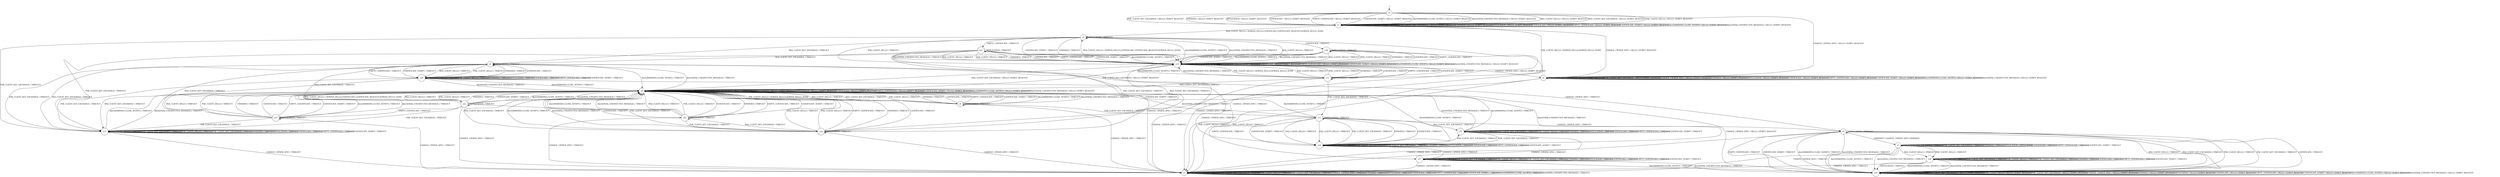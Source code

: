 digraph g {
__start0 [label="" shape="none"];

	s0 [shape="circle" label="s0"];
	s1 [shape="circle" label="s1"];
	s2 [shape="circle" label="s2"];
	s3 [shape="circle" label="s3"];
	s4 [shape="circle" label="s4"];
	s5 [shape="circle" label="s5"];
	s6 [shape="circle" label="s6"];
	s7 [shape="circle" label="s7"];
	s8 [shape="circle" label="s8"];
	s9 [shape="circle" label="s9"];
	s10 [shape="circle" label="s10"];
	s11 [shape="circle" label="s11"];
	s12 [shape="circle" label="s12"];
	s13 [shape="circle" label="s13"];
	s14 [shape="circle" label="s14"];
	s15 [shape="circle" label="s15"];
	s16 [shape="circle" label="s16"];
	s17 [shape="circle" label="s17"];
	s18 [shape="circle" label="s18"];
	s19 [shape="circle" label="s19"];
	s20 [shape="circle" label="s20"];
	s21 [shape="circle" label="s21"];
	s22 [shape="circle" label="s22"];
	s23 [shape="circle" label="s23"];
	s24 [shape="circle" label="s24"];
	s25 [shape="circle" label="s25"];
	s0 -> s1 [label="RSA_CLIENT_HELLO / HELLO_VERIFY_REQUEST"];
	s0 -> s1 [label="RSA_CLIENT_KEY_EXCHANGE / HELLO_VERIFY_REQUEST"];
	s0 -> s1 [label="PSK_CLIENT_HELLO / HELLO_VERIFY_REQUEST"];
	s0 -> s1 [label="PSK_CLIENT_KEY_EXCHANGE / HELLO_VERIFY_REQUEST"];
	s0 -> s2 [label="CHANGE_CIPHER_SPEC / HELLO_VERIFY_REQUEST"];
	s0 -> s1 [label="FINISHED / HELLO_VERIFY_REQUEST"];
	s0 -> s1 [label="APPLICATION / HELLO_VERIFY_REQUEST"];
	s0 -> s1 [label="CERTIFICATE / HELLO_VERIFY_REQUEST"];
	s0 -> s1 [label="EMPTY_CERTIFICATE / HELLO_VERIFY_REQUEST"];
	s0 -> s1 [label="CERTIFICATE_VERIFY / HELLO_VERIFY_REQUEST"];
	s0 -> s1 [label="Alert(WARNING,CLOSE_NOTIFY) / HELLO_VERIFY_REQUEST"];
	s0 -> s1 [label="Alert(FATAL,UNEXPECTED_MESSAGE) / HELLO_VERIFY_REQUEST"];
	s1 -> s4 [label="RSA_CLIENT_HELLO / SERVER_HELLO,CERTIFICATE,CERTIFICATE_REQUEST,SERVER_HELLO_DONE"];
	s1 -> s1 [label="RSA_CLIENT_KEY_EXCHANGE / HELLO_VERIFY_REQUEST"];
	s1 -> s11 [label="PSK_CLIENT_HELLO / SERVER_HELLO,SERVER_HELLO_DONE"];
	s1 -> s1 [label="PSK_CLIENT_KEY_EXCHANGE / HELLO_VERIFY_REQUEST"];
	s1 -> s2 [label="CHANGE_CIPHER_SPEC / HELLO_VERIFY_REQUEST"];
	s1 -> s1 [label="FINISHED / HELLO_VERIFY_REQUEST"];
	s1 -> s1 [label="APPLICATION / HELLO_VERIFY_REQUEST"];
	s1 -> s1 [label="CERTIFICATE / HELLO_VERIFY_REQUEST"];
	s1 -> s1 [label="EMPTY_CERTIFICATE / HELLO_VERIFY_REQUEST"];
	s1 -> s1 [label="CERTIFICATE_VERIFY / HELLO_VERIFY_REQUEST"];
	s1 -> s1 [label="Alert(WARNING,CLOSE_NOTIFY) / HELLO_VERIFY_REQUEST"];
	s1 -> s1 [label="Alert(FATAL,UNEXPECTED_MESSAGE) / HELLO_VERIFY_REQUEST"];
	s2 -> s3 [label="RSA_CLIENT_HELLO / TIMEOUT"];
	s2 -> s2 [label="RSA_CLIENT_KEY_EXCHANGE / HELLO_VERIFY_REQUEST"];
	s2 -> s3 [label="PSK_CLIENT_HELLO / TIMEOUT"];
	s2 -> s2 [label="PSK_CLIENT_KEY_EXCHANGE / HELLO_VERIFY_REQUEST"];
	s2 -> s2 [label="CHANGE_CIPHER_SPEC / HELLO_VERIFY_REQUEST"];
	s2 -> s2 [label="FINISHED / HELLO_VERIFY_REQUEST"];
	s2 -> s2 [label="APPLICATION / HELLO_VERIFY_REQUEST"];
	s2 -> s2 [label="CERTIFICATE / HELLO_VERIFY_REQUEST"];
	s2 -> s2 [label="EMPTY_CERTIFICATE / HELLO_VERIFY_REQUEST"];
	s2 -> s2 [label="CERTIFICATE_VERIFY / HELLO_VERIFY_REQUEST"];
	s2 -> s2 [label="Alert(WARNING,CLOSE_NOTIFY) / HELLO_VERIFY_REQUEST"];
	s2 -> s2 [label="Alert(FATAL,UNEXPECTED_MESSAGE) / HELLO_VERIFY_REQUEST"];
	s3 -> s3 [label="RSA_CLIENT_HELLO / TIMEOUT"];
	s3 -> s3 [label="RSA_CLIENT_KEY_EXCHANGE / TIMEOUT"];
	s3 -> s3 [label="PSK_CLIENT_HELLO / TIMEOUT"];
	s3 -> s3 [label="PSK_CLIENT_KEY_EXCHANGE / TIMEOUT"];
	s3 -> s3 [label="CHANGE_CIPHER_SPEC / TIMEOUT"];
	s3 -> s3 [label="FINISHED / TIMEOUT"];
	s3 -> s3 [label="APPLICATION / TIMEOUT"];
	s3 -> s3 [label="CERTIFICATE / TIMEOUT"];
	s3 -> s3 [label="EMPTY_CERTIFICATE / TIMEOUT"];
	s3 -> s3 [label="CERTIFICATE_VERIFY / TIMEOUT"];
	s3 -> s3 [label="Alert(WARNING,CLOSE_NOTIFY) / TIMEOUT"];
	s3 -> s3 [label="Alert(FATAL,UNEXPECTED_MESSAGE) / TIMEOUT"];
	s4 -> s16 [label="RSA_CLIENT_HELLO / TIMEOUT"];
	s4 -> s5 [label="RSA_CLIENT_KEY_EXCHANGE / TIMEOUT"];
	s4 -> s16 [label="PSK_CLIENT_HELLO / TIMEOUT"];
	s4 -> s12 [label="PSK_CLIENT_KEY_EXCHANGE / TIMEOUT"];
	s4 -> s3 [label="CHANGE_CIPHER_SPEC / TIMEOUT"];
	s4 -> s16 [label="FINISHED / TIMEOUT"];
	s4 -> s4 [label="APPLICATION / TIMEOUT"];
	s4 -> s18 [label="CERTIFICATE / TIMEOUT"];
	s4 -> s21 [label="EMPTY_CERTIFICATE / TIMEOUT"];
	s4 -> s16 [label="CERTIFICATE_VERIFY / TIMEOUT"];
	s4 -> s16 [label="Alert(WARNING,CLOSE_NOTIFY) / TIMEOUT"];
	s4 -> s16 [label="Alert(FATAL,UNEXPECTED_MESSAGE) / TIMEOUT"];
	s5 -> s20 [label="RSA_CLIENT_HELLO / TIMEOUT"];
	s5 -> s12 [label="RSA_CLIENT_KEY_EXCHANGE / TIMEOUT"];
	s5 -> s20 [label="PSK_CLIENT_HELLO / TIMEOUT"];
	s5 -> s12 [label="PSK_CLIENT_KEY_EXCHANGE / TIMEOUT"];
	s5 -> s6 [label="CHANGE_CIPHER_SPEC / TIMEOUT"];
	s5 -> s20 [label="FINISHED / TIMEOUT"];
	s5 -> s5 [label="APPLICATION / TIMEOUT"];
	s5 -> s20 [label="CERTIFICATE / TIMEOUT"];
	s5 -> s20 [label="EMPTY_CERTIFICATE / TIMEOUT"];
	s5 -> s20 [label="CERTIFICATE_VERIFY / TIMEOUT"];
	s5 -> s8 [label="Alert(WARNING,CLOSE_NOTIFY) / TIMEOUT"];
	s5 -> s8 [label="Alert(FATAL,UNEXPECTED_MESSAGE) / TIMEOUT"];
	s6 -> s10 [label="RSA_CLIENT_HELLO / TIMEOUT"];
	s6 -> s10 [label="RSA_CLIENT_KEY_EXCHANGE / TIMEOUT"];
	s6 -> s10 [label="PSK_CLIENT_HELLO / TIMEOUT"];
	s6 -> s10 [label="PSK_CLIENT_KEY_EXCHANGE / TIMEOUT"];
	s6 -> s3 [label="CHANGE_CIPHER_SPEC / TIMEOUT"];
	s6 -> s7 [label="FINISHED / CHANGE_CIPHER_SPEC,FINISHED"];
	s6 -> s6 [label="APPLICATION / TIMEOUT"];
	s6 -> s10 [label="CERTIFICATE / TIMEOUT"];
	s6 -> s10 [label="EMPTY_CERTIFICATE / TIMEOUT"];
	s6 -> s10 [label="CERTIFICATE_VERIFY / TIMEOUT"];
	s6 -> s10 [label="Alert(WARNING,CLOSE_NOTIFY) / TIMEOUT"];
	s6 -> s10 [label="Alert(FATAL,UNEXPECTED_MESSAGE) / TIMEOUT"];
	s7 -> s24 [label="RSA_CLIENT_HELLO / TIMEOUT"];
	s7 -> s7 [label="RSA_CLIENT_KEY_EXCHANGE / TIMEOUT"];
	s7 -> s24 [label="PSK_CLIENT_HELLO / TIMEOUT"];
	s7 -> s7 [label="PSK_CLIENT_KEY_EXCHANGE / TIMEOUT"];
	s7 -> s3 [label="CHANGE_CIPHER_SPEC / TIMEOUT"];
	s7 -> s7 [label="FINISHED / TIMEOUT"];
	s7 -> s7 [label="APPLICATION / APPLICATION"];
	s7 -> s7 [label="CERTIFICATE / TIMEOUT"];
	s7 -> s7 [label="EMPTY_CERTIFICATE / TIMEOUT"];
	s7 -> s7 [label="CERTIFICATE_VERIFY / TIMEOUT"];
	s7 -> s10 [label="Alert(WARNING,CLOSE_NOTIFY) / TIMEOUT"];
	s7 -> s10 [label="Alert(FATAL,UNEXPECTED_MESSAGE) / TIMEOUT"];
	s8 -> s22 [label="RSA_CLIENT_HELLO / SERVER_HELLO,CERTIFICATE,CERTIFICATE_REQUEST,SERVER_HELLO_DONE"];
	s8 -> s8 [label="RSA_CLIENT_KEY_EXCHANGE / HELLO_VERIFY_REQUEST"];
	s8 -> s9 [label="PSK_CLIENT_HELLO / SERVER_HELLO,SERVER_HELLO_DONE"];
	s8 -> s8 [label="PSK_CLIENT_KEY_EXCHANGE / HELLO_VERIFY_REQUEST"];
	s8 -> s10 [label="CHANGE_CIPHER_SPEC / HELLO_VERIFY_REQUEST"];
	s8 -> s8 [label="FINISHED / HELLO_VERIFY_REQUEST"];
	s8 -> s8 [label="APPLICATION / HELLO_VERIFY_REQUEST"];
	s8 -> s8 [label="CERTIFICATE / HELLO_VERIFY_REQUEST"];
	s8 -> s8 [label="EMPTY_CERTIFICATE / HELLO_VERIFY_REQUEST"];
	s8 -> s8 [label="CERTIFICATE_VERIFY / HELLO_VERIFY_REQUEST"];
	s8 -> s8 [label="Alert(WARNING,CLOSE_NOTIFY) / HELLO_VERIFY_REQUEST"];
	s8 -> s8 [label="Alert(FATAL,UNEXPECTED_MESSAGE) / HELLO_VERIFY_REQUEST"];
	s9 -> s8 [label="RSA_CLIENT_HELLO / TIMEOUT"];
	s9 -> s8 [label="RSA_CLIENT_KEY_EXCHANGE / TIMEOUT"];
	s9 -> s8 [label="PSK_CLIENT_HELLO / TIMEOUT"];
	s9 -> s13 [label="PSK_CLIENT_KEY_EXCHANGE / TIMEOUT"];
	s9 -> s3 [label="CHANGE_CIPHER_SPEC / TIMEOUT"];
	s9 -> s8 [label="FINISHED / TIMEOUT"];
	s9 -> s9 [label="APPLICATION / TIMEOUT"];
	s9 -> s8 [label="CERTIFICATE / TIMEOUT"];
	s9 -> s8 [label="EMPTY_CERTIFICATE / TIMEOUT"];
	s9 -> s8 [label="CERTIFICATE_VERIFY / TIMEOUT"];
	s9 -> s8 [label="Alert(WARNING,CLOSE_NOTIFY) / TIMEOUT"];
	s9 -> s8 [label="Alert(FATAL,UNEXPECTED_MESSAGE) / TIMEOUT"];
	s10 -> s10 [label="RSA_CLIENT_HELLO / HELLO_VERIFY_REQUEST"];
	s10 -> s10 [label="RSA_CLIENT_KEY_EXCHANGE / HELLO_VERIFY_REQUEST"];
	s10 -> s10 [label="PSK_CLIENT_HELLO / HELLO_VERIFY_REQUEST"];
	s10 -> s10 [label="PSK_CLIENT_KEY_EXCHANGE / HELLO_VERIFY_REQUEST"];
	s10 -> s10 [label="CHANGE_CIPHER_SPEC / HELLO_VERIFY_REQUEST"];
	s10 -> s10 [label="FINISHED / HELLO_VERIFY_REQUEST"];
	s10 -> s10 [label="APPLICATION / HELLO_VERIFY_REQUEST"];
	s10 -> s10 [label="CERTIFICATE / HELLO_VERIFY_REQUEST"];
	s10 -> s10 [label="EMPTY_CERTIFICATE / HELLO_VERIFY_REQUEST"];
	s10 -> s10 [label="CERTIFICATE_VERIFY / HELLO_VERIFY_REQUEST"];
	s10 -> s10 [label="Alert(WARNING,CLOSE_NOTIFY) / HELLO_VERIFY_REQUEST"];
	s10 -> s10 [label="Alert(FATAL,UNEXPECTED_MESSAGE) / HELLO_VERIFY_REQUEST"];
	s11 -> s16 [label="RSA_CLIENT_HELLO / TIMEOUT"];
	s11 -> s8 [label="RSA_CLIENT_KEY_EXCHANGE / TIMEOUT"];
	s11 -> s16 [label="PSK_CLIENT_HELLO / TIMEOUT"];
	s11 -> s13 [label="PSK_CLIENT_KEY_EXCHANGE / TIMEOUT"];
	s11 -> s3 [label="CHANGE_CIPHER_SPEC / TIMEOUT"];
	s11 -> s16 [label="FINISHED / TIMEOUT"];
	s11 -> s11 [label="APPLICATION / TIMEOUT"];
	s11 -> s16 [label="CERTIFICATE / TIMEOUT"];
	s11 -> s16 [label="EMPTY_CERTIFICATE / TIMEOUT"];
	s11 -> s16 [label="CERTIFICATE_VERIFY / TIMEOUT"];
	s11 -> s16 [label="Alert(WARNING,CLOSE_NOTIFY) / TIMEOUT"];
	s11 -> s16 [label="Alert(FATAL,UNEXPECTED_MESSAGE) / TIMEOUT"];
	s12 -> s12 [label="RSA_CLIENT_HELLO / TIMEOUT"];
	s12 -> s12 [label="RSA_CLIENT_KEY_EXCHANGE / TIMEOUT"];
	s12 -> s12 [label="PSK_CLIENT_HELLO / TIMEOUT"];
	s12 -> s12 [label="PSK_CLIENT_KEY_EXCHANGE / TIMEOUT"];
	s12 -> s3 [label="CHANGE_CIPHER_SPEC / TIMEOUT"];
	s12 -> s12 [label="FINISHED / TIMEOUT"];
	s12 -> s12 [label="APPLICATION / TIMEOUT"];
	s12 -> s12 [label="CERTIFICATE / TIMEOUT"];
	s12 -> s12 [label="EMPTY_CERTIFICATE / TIMEOUT"];
	s12 -> s12 [label="CERTIFICATE_VERIFY / TIMEOUT"];
	s12 -> s8 [label="Alert(WARNING,CLOSE_NOTIFY) / TIMEOUT"];
	s12 -> s8 [label="Alert(FATAL,UNEXPECTED_MESSAGE) / TIMEOUT"];
	s13 -> s14 [label="RSA_CLIENT_HELLO / TIMEOUT"];
	s13 -> s15 [label="RSA_CLIENT_KEY_EXCHANGE / TIMEOUT"];
	s13 -> s14 [label="PSK_CLIENT_HELLO / TIMEOUT"];
	s13 -> s14 [label="PSK_CLIENT_KEY_EXCHANGE / TIMEOUT"];
	s13 -> s6 [label="CHANGE_CIPHER_SPEC / TIMEOUT"];
	s13 -> s14 [label="FINISHED / TIMEOUT"];
	s13 -> s13 [label="APPLICATION / TIMEOUT"];
	s13 -> s14 [label="CERTIFICATE / TIMEOUT"];
	s13 -> s14 [label="EMPTY_CERTIFICATE / TIMEOUT"];
	s13 -> s14 [label="CERTIFICATE_VERIFY / TIMEOUT"];
	s13 -> s8 [label="Alert(WARNING,CLOSE_NOTIFY) / TIMEOUT"];
	s13 -> s8 [label="Alert(FATAL,UNEXPECTED_MESSAGE) / TIMEOUT"];
	s14 -> s14 [label="RSA_CLIENT_HELLO / TIMEOUT"];
	s14 -> s15 [label="RSA_CLIENT_KEY_EXCHANGE / TIMEOUT"];
	s14 -> s14 [label="PSK_CLIENT_HELLO / TIMEOUT"];
	s14 -> s14 [label="PSK_CLIENT_KEY_EXCHANGE / TIMEOUT"];
	s14 -> s17 [label="CHANGE_CIPHER_SPEC / TIMEOUT"];
	s14 -> s14 [label="FINISHED / TIMEOUT"];
	s14 -> s14 [label="APPLICATION / TIMEOUT"];
	s14 -> s14 [label="CERTIFICATE / TIMEOUT"];
	s14 -> s14 [label="EMPTY_CERTIFICATE / TIMEOUT"];
	s14 -> s14 [label="CERTIFICATE_VERIFY / TIMEOUT"];
	s14 -> s8 [label="Alert(WARNING,CLOSE_NOTIFY) / TIMEOUT"];
	s14 -> s8 [label="Alert(FATAL,UNEXPECTED_MESSAGE) / TIMEOUT"];
	s15 -> s15 [label="RSA_CLIENT_HELLO / TIMEOUT"];
	s15 -> s15 [label="RSA_CLIENT_KEY_EXCHANGE / TIMEOUT"];
	s15 -> s15 [label="PSK_CLIENT_HELLO / TIMEOUT"];
	s15 -> s14 [label="PSK_CLIENT_KEY_EXCHANGE / TIMEOUT"];
	s15 -> s3 [label="CHANGE_CIPHER_SPEC / TIMEOUT"];
	s15 -> s15 [label="FINISHED / TIMEOUT"];
	s15 -> s15 [label="APPLICATION / TIMEOUT"];
	s15 -> s15 [label="CERTIFICATE / TIMEOUT"];
	s15 -> s15 [label="EMPTY_CERTIFICATE / TIMEOUT"];
	s15 -> s15 [label="CERTIFICATE_VERIFY / TIMEOUT"];
	s15 -> s8 [label="Alert(WARNING,CLOSE_NOTIFY) / TIMEOUT"];
	s15 -> s8 [label="Alert(FATAL,UNEXPECTED_MESSAGE) / TIMEOUT"];
	s16 -> s4 [label="RSA_CLIENT_HELLO / SERVER_HELLO,CERTIFICATE,CERTIFICATE_REQUEST,SERVER_HELLO_DONE"];
	s16 -> s8 [label="RSA_CLIENT_KEY_EXCHANGE / HELLO_VERIFY_REQUEST"];
	s16 -> s11 [label="PSK_CLIENT_HELLO / SERVER_HELLO,SERVER_HELLO_DONE"];
	s16 -> s8 [label="PSK_CLIENT_KEY_EXCHANGE / HELLO_VERIFY_REQUEST"];
	s16 -> s2 [label="CHANGE_CIPHER_SPEC / HELLO_VERIFY_REQUEST"];
	s16 -> s16 [label="FINISHED / HELLO_VERIFY_REQUEST"];
	s16 -> s16 [label="APPLICATION / HELLO_VERIFY_REQUEST"];
	s16 -> s16 [label="CERTIFICATE / HELLO_VERIFY_REQUEST"];
	s16 -> s16 [label="EMPTY_CERTIFICATE / HELLO_VERIFY_REQUEST"];
	s16 -> s16 [label="CERTIFICATE_VERIFY / HELLO_VERIFY_REQUEST"];
	s16 -> s16 [label="Alert(WARNING,CLOSE_NOTIFY) / HELLO_VERIFY_REQUEST"];
	s16 -> s16 [label="Alert(FATAL,UNEXPECTED_MESSAGE) / HELLO_VERIFY_REQUEST"];
	s17 -> s17 [label="RSA_CLIENT_HELLO / TIMEOUT"];
	s17 -> s17 [label="RSA_CLIENT_KEY_EXCHANGE / TIMEOUT"];
	s17 -> s17 [label="PSK_CLIENT_HELLO / TIMEOUT"];
	s17 -> s17 [label="PSK_CLIENT_KEY_EXCHANGE / TIMEOUT"];
	s17 -> s3 [label="CHANGE_CIPHER_SPEC / TIMEOUT"];
	s17 -> s17 [label="FINISHED / TIMEOUT"];
	s17 -> s17 [label="APPLICATION / TIMEOUT"];
	s17 -> s17 [label="CERTIFICATE / TIMEOUT"];
	s17 -> s17 [label="EMPTY_CERTIFICATE / TIMEOUT"];
	s17 -> s17 [label="CERTIFICATE_VERIFY / TIMEOUT"];
	s17 -> s10 [label="Alert(WARNING,CLOSE_NOTIFY) / TIMEOUT"];
	s17 -> s10 [label="Alert(FATAL,UNEXPECTED_MESSAGE) / TIMEOUT"];
	s18 -> s16 [label="RSA_CLIENT_HELLO / TIMEOUT"];
	s18 -> s19 [label="RSA_CLIENT_KEY_EXCHANGE / TIMEOUT"];
	s18 -> s16 [label="PSK_CLIENT_HELLO / TIMEOUT"];
	s18 -> s19 [label="PSK_CLIENT_KEY_EXCHANGE / TIMEOUT"];
	s18 -> s3 [label="CHANGE_CIPHER_SPEC / TIMEOUT"];
	s18 -> s16 [label="FINISHED / TIMEOUT"];
	s18 -> s18 [label="APPLICATION / TIMEOUT"];
	s18 -> s16 [label="CERTIFICATE / TIMEOUT"];
	s18 -> s16 [label="EMPTY_CERTIFICATE / TIMEOUT"];
	s18 -> s16 [label="CERTIFICATE_VERIFY / TIMEOUT"];
	s18 -> s16 [label="Alert(WARNING,CLOSE_NOTIFY) / TIMEOUT"];
	s18 -> s16 [label="Alert(FATAL,UNEXPECTED_MESSAGE) / TIMEOUT"];
	s19 -> s8 [label="RSA_CLIENT_HELLO / TIMEOUT"];
	s19 -> s8 [label="RSA_CLIENT_KEY_EXCHANGE / TIMEOUT"];
	s19 -> s8 [label="PSK_CLIENT_HELLO / TIMEOUT"];
	s19 -> s8 [label="PSK_CLIENT_KEY_EXCHANGE / TIMEOUT"];
	s19 -> s3 [label="CHANGE_CIPHER_SPEC / TIMEOUT"];
	s19 -> s8 [label="FINISHED / TIMEOUT"];
	s19 -> s19 [label="APPLICATION / TIMEOUT"];
	s19 -> s8 [label="CERTIFICATE / TIMEOUT"];
	s19 -> s8 [label="EMPTY_CERTIFICATE / TIMEOUT"];
	s19 -> s5 [label="CERTIFICATE_VERIFY / TIMEOUT"];
	s19 -> s8 [label="Alert(WARNING,CLOSE_NOTIFY) / TIMEOUT"];
	s19 -> s8 [label="Alert(FATAL,UNEXPECTED_MESSAGE) / TIMEOUT"];
	s20 -> s20 [label="RSA_CLIENT_HELLO / TIMEOUT"];
	s20 -> s12 [label="RSA_CLIENT_KEY_EXCHANGE / TIMEOUT"];
	s20 -> s20 [label="PSK_CLIENT_HELLO / TIMEOUT"];
	s20 -> s12 [label="PSK_CLIENT_KEY_EXCHANGE / TIMEOUT"];
	s20 -> s17 [label="CHANGE_CIPHER_SPEC / TIMEOUT"];
	s20 -> s20 [label="FINISHED / TIMEOUT"];
	s20 -> s20 [label="APPLICATION / TIMEOUT"];
	s20 -> s20 [label="CERTIFICATE / TIMEOUT"];
	s20 -> s20 [label="EMPTY_CERTIFICATE / TIMEOUT"];
	s20 -> s20 [label="CERTIFICATE_VERIFY / TIMEOUT"];
	s20 -> s8 [label="Alert(WARNING,CLOSE_NOTIFY) / TIMEOUT"];
	s20 -> s8 [label="Alert(FATAL,UNEXPECTED_MESSAGE) / TIMEOUT"];
	s21 -> s16 [label="RSA_CLIENT_HELLO / TIMEOUT"];
	s21 -> s5 [label="RSA_CLIENT_KEY_EXCHANGE / TIMEOUT"];
	s21 -> s16 [label="PSK_CLIENT_HELLO / TIMEOUT"];
	s21 -> s12 [label="PSK_CLIENT_KEY_EXCHANGE / TIMEOUT"];
	s21 -> s3 [label="CHANGE_CIPHER_SPEC / TIMEOUT"];
	s21 -> s16 [label="FINISHED / TIMEOUT"];
	s21 -> s21 [label="APPLICATION / TIMEOUT"];
	s21 -> s16 [label="CERTIFICATE / TIMEOUT"];
	s21 -> s16 [label="EMPTY_CERTIFICATE / TIMEOUT"];
	s21 -> s16 [label="CERTIFICATE_VERIFY / TIMEOUT"];
	s21 -> s16 [label="Alert(WARNING,CLOSE_NOTIFY) / TIMEOUT"];
	s21 -> s16 [label="Alert(FATAL,UNEXPECTED_MESSAGE) / TIMEOUT"];
	s22 -> s8 [label="RSA_CLIENT_HELLO / TIMEOUT"];
	s22 -> s5 [label="RSA_CLIENT_KEY_EXCHANGE / TIMEOUT"];
	s22 -> s8 [label="PSK_CLIENT_HELLO / TIMEOUT"];
	s22 -> s12 [label="PSK_CLIENT_KEY_EXCHANGE / TIMEOUT"];
	s22 -> s3 [label="CHANGE_CIPHER_SPEC / TIMEOUT"];
	s22 -> s8 [label="FINISHED / TIMEOUT"];
	s22 -> s22 [label="APPLICATION / TIMEOUT"];
	s22 -> s23 [label="CERTIFICATE / TIMEOUT"];
	s22 -> s25 [label="EMPTY_CERTIFICATE / TIMEOUT"];
	s22 -> s8 [label="CERTIFICATE_VERIFY / TIMEOUT"];
	s22 -> s8 [label="Alert(WARNING,CLOSE_NOTIFY) / TIMEOUT"];
	s22 -> s8 [label="Alert(FATAL,UNEXPECTED_MESSAGE) / TIMEOUT"];
	s23 -> s8 [label="RSA_CLIENT_HELLO / TIMEOUT"];
	s23 -> s19 [label="RSA_CLIENT_KEY_EXCHANGE / TIMEOUT"];
	s23 -> s8 [label="PSK_CLIENT_HELLO / TIMEOUT"];
	s23 -> s19 [label="PSK_CLIENT_KEY_EXCHANGE / TIMEOUT"];
	s23 -> s3 [label="CHANGE_CIPHER_SPEC / TIMEOUT"];
	s23 -> s8 [label="FINISHED / TIMEOUT"];
	s23 -> s23 [label="APPLICATION / TIMEOUT"];
	s23 -> s8 [label="CERTIFICATE / TIMEOUT"];
	s23 -> s8 [label="EMPTY_CERTIFICATE / TIMEOUT"];
	s23 -> s8 [label="CERTIFICATE_VERIFY / TIMEOUT"];
	s23 -> s8 [label="Alert(WARNING,CLOSE_NOTIFY) / TIMEOUT"];
	s23 -> s8 [label="Alert(FATAL,UNEXPECTED_MESSAGE) / TIMEOUT"];
	s24 -> s24 [label="RSA_CLIENT_HELLO / TIMEOUT"];
	s24 -> s24 [label="RSA_CLIENT_KEY_EXCHANGE / TIMEOUT"];
	s24 -> s24 [label="PSK_CLIENT_HELLO / TIMEOUT"];
	s24 -> s24 [label="PSK_CLIENT_KEY_EXCHANGE / TIMEOUT"];
	s24 -> s3 [label="CHANGE_CIPHER_SPEC / TIMEOUT"];
	s24 -> s24 [label="FINISHED / TIMEOUT"];
	s24 -> s10 [label="APPLICATION / TIMEOUT"];
	s24 -> s24 [label="CERTIFICATE / TIMEOUT"];
	s24 -> s24 [label="EMPTY_CERTIFICATE / TIMEOUT"];
	s24 -> s24 [label="CERTIFICATE_VERIFY / TIMEOUT"];
	s24 -> s10 [label="Alert(WARNING,CLOSE_NOTIFY) / TIMEOUT"];
	s24 -> s10 [label="Alert(FATAL,UNEXPECTED_MESSAGE) / TIMEOUT"];
	s25 -> s8 [label="RSA_CLIENT_HELLO / TIMEOUT"];
	s25 -> s5 [label="RSA_CLIENT_KEY_EXCHANGE / TIMEOUT"];
	s25 -> s8 [label="PSK_CLIENT_HELLO / TIMEOUT"];
	s25 -> s12 [label="PSK_CLIENT_KEY_EXCHANGE / TIMEOUT"];
	s25 -> s3 [label="CHANGE_CIPHER_SPEC / TIMEOUT"];
	s25 -> s8 [label="FINISHED / TIMEOUT"];
	s25 -> s25 [label="APPLICATION / TIMEOUT"];
	s25 -> s8 [label="CERTIFICATE / TIMEOUT"];
	s25 -> s8 [label="EMPTY_CERTIFICATE / TIMEOUT"];
	s25 -> s8 [label="CERTIFICATE_VERIFY / TIMEOUT"];
	s25 -> s8 [label="Alert(WARNING,CLOSE_NOTIFY) / TIMEOUT"];
	s25 -> s8 [label="Alert(FATAL,UNEXPECTED_MESSAGE) / TIMEOUT"];

__start0 -> s0;
}
